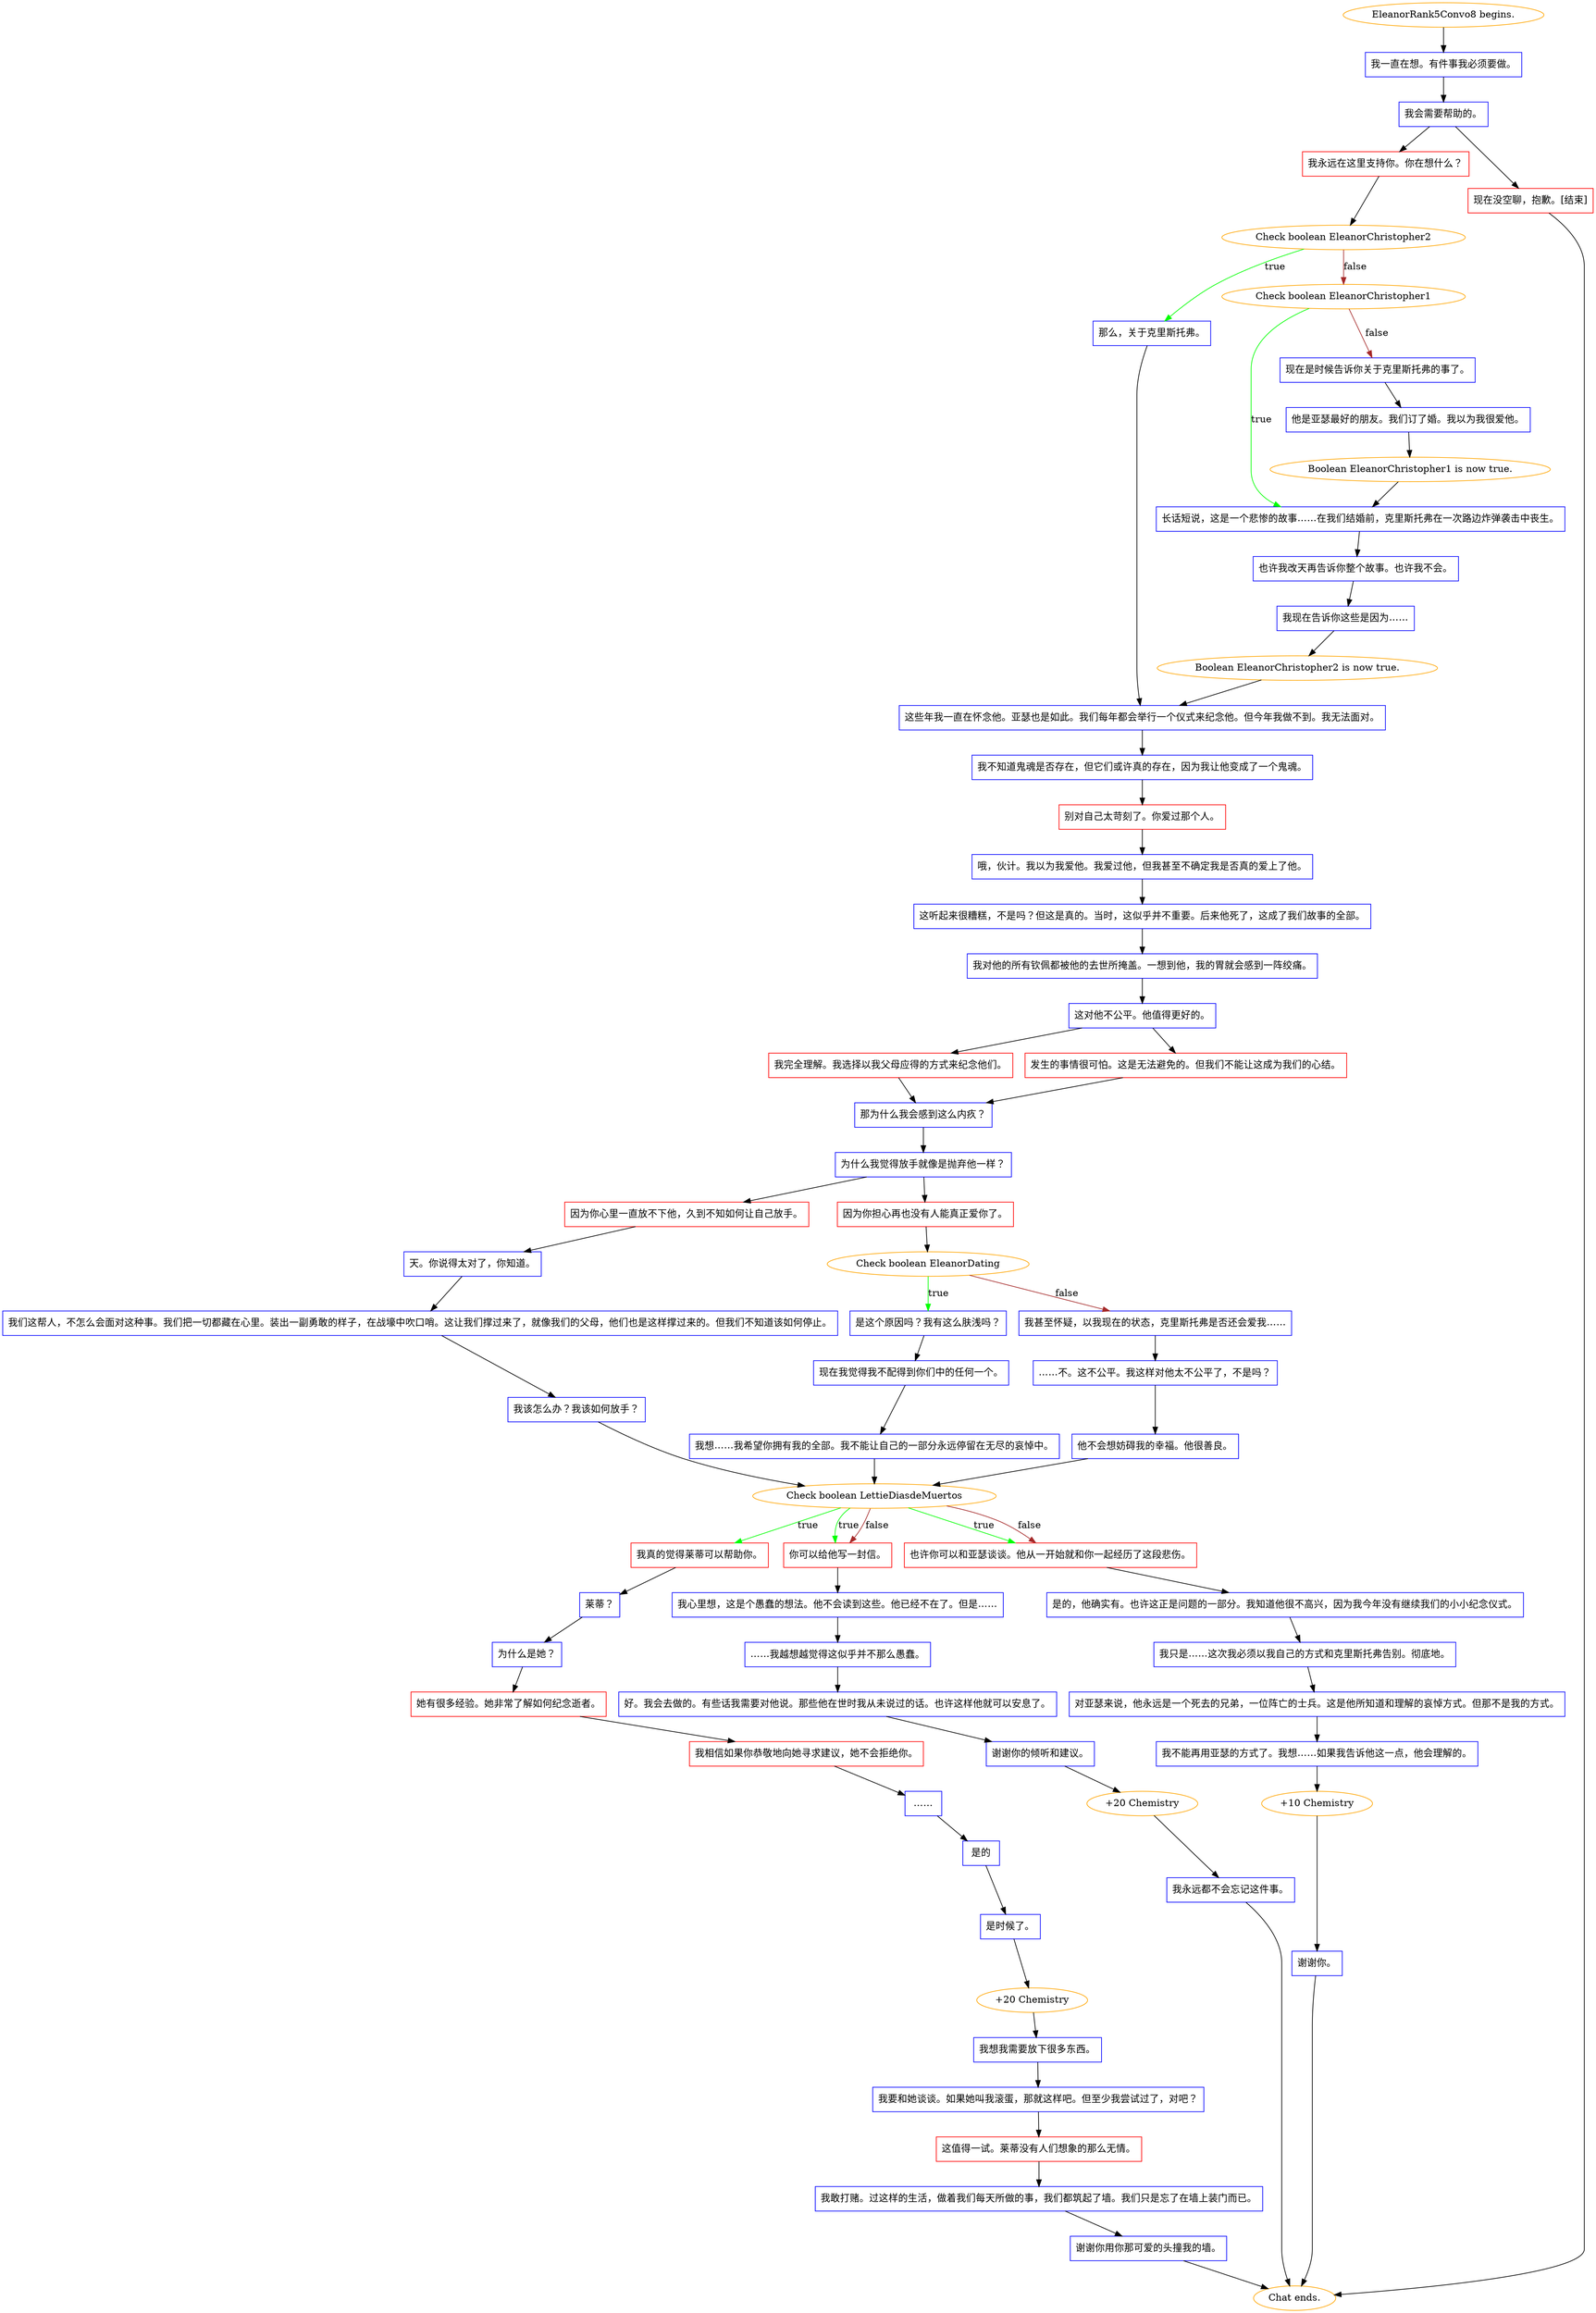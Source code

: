 digraph {
	"EleanorRank5Convo8 begins." [color=orange];
		"EleanorRank5Convo8 begins." -> j3912694576;
	j3912694576 [label="我一直在想。有件事我必须要做。",shape=box,color=blue];
		j3912694576 -> j2857935531;
	j2857935531 [label="我会需要帮助的。",shape=box,color=blue];
		j2857935531 -> j1544398301;
		j2857935531 -> j1798860137;
	j1544398301 [label="我永远在这里支持你。你在想什么？",shape=box,color=red];
		j1544398301 -> j2445443260;
	j1798860137 [label="现在没空聊，抱歉。[结束]",shape=box,color=red];
		j1798860137 -> "Chat ends.";
	j2445443260 [label="Check boolean EleanorChristopher2",color=orange];
		j2445443260 -> j782652328 [label=true,color=green];
		j2445443260 -> j167143005 [label=false,color=brown];
	"Chat ends." [color=orange];
	j782652328 [label="那么，关于克里斯托弗。",shape=box,color=blue];
		j782652328 -> j1007136549;
	j167143005 [label="Check boolean EleanorChristopher1",color=orange];
		j167143005 -> j1129542862 [label=true,color=green];
		j167143005 -> j1753903061 [label=false,color=brown];
	j1007136549 [label="这些年我一直在怀念他。亚瑟也是如此。我们每年都会举行一个仪式来纪念他。但今年我做不到。我无法面对。",shape=box,color=blue];
		j1007136549 -> j1627459737;
	j1129542862 [label="长话短说，这是一个悲惨的故事……在我们结婚前，克里斯托弗在一次路边炸弹袭击中丧生。",shape=box,color=blue];
		j1129542862 -> j3373556109;
	j1753903061 [label="现在是时候告诉你关于克里斯托弗的事了。",shape=box,color=blue];
		j1753903061 -> j2812429106;
	j1627459737 [label="我不知道鬼魂是否存在，但它们或许真的存在，因为我让他变成了一个鬼魂。",shape=box,color=blue];
		j1627459737 -> j3392025564;
	j3373556109 [label="也许我改天再告诉你整个故事。也许我不会。",shape=box,color=blue];
		j3373556109 -> j603005882;
	j2812429106 [label="他是亚瑟最好的朋友。我们订了婚。我以为我很爱他。",shape=box,color=blue];
		j2812429106 -> j1487699520;
	j3392025564 [label="别对自己太苛刻了。你爱过那个人。",shape=box,color=red];
		j3392025564 -> j3548000559;
	j603005882 [label="我现在告诉你这些是因为……",shape=box,color=blue];
		j603005882 -> j1375516255;
	j1487699520 [label="Boolean EleanorChristopher1 is now true.",color=orange];
		j1487699520 -> j1129542862;
	j3548000559 [label="哦，伙计。我以为我爱他。我爱过他，但我甚至不确定我是否真的爱上了他。",shape=box,color=blue];
		j3548000559 -> j4200903703;
	j1375516255 [label="Boolean EleanorChristopher2 is now true.",color=orange];
		j1375516255 -> j1007136549;
	j4200903703 [label="这听起来很糟糕，不是吗？但这是真的。当时，这似乎并不重要。后来他死了，这成了我们故事的全部。",shape=box,color=blue];
		j4200903703 -> j3378655193;
	j3378655193 [label="我对他的所有钦佩都被他的去世所掩盖。一想到他，我的胃就会感到一阵绞痛。",shape=box,color=blue];
		j3378655193 -> j978695366;
	j978695366 [label="这对他不公平。他值得更好的。",shape=box,color=blue];
		j978695366 -> j2560841113;
		j978695366 -> j184423688;
	j2560841113 [label="我完全理解。我选择以我父母应得的方式来纪念他们。",shape=box,color=red];
		j2560841113 -> j4008209548;
	j184423688 [label="发生的事情很可怕。这是无法避免的。但我们不能让这成为我们的心结。",shape=box,color=red];
		j184423688 -> j4008209548;
	j4008209548 [label="那为什么我会感到这么内疚？",shape=box,color=blue];
		j4008209548 -> j615702820;
	j615702820 [label="为什么我觉得放手就像是抛弃他一样？",shape=box,color=blue];
		j615702820 -> j2586092841;
		j615702820 -> j3977582387;
	j2586092841 [label="因为你心里一直放不下他，久到不知如何让自己放手。",shape=box,color=red];
		j2586092841 -> j4109582417;
	j3977582387 [label="因为你担心再也没有人能真正爱你了。",shape=box,color=red];
		j3977582387 -> j2999255483;
	j4109582417 [label="天。你说得太对了，你知道。",shape=box,color=blue];
		j4109582417 -> j1080208178;
	j2999255483 [label="Check boolean EleanorDating",color=orange];
		j2999255483 -> j257227986 [label=true,color=green];
		j2999255483 -> j349296318 [label=false,color=brown];
	j1080208178 [label="我们这帮人，不怎么会面对这种事。我们把一切都藏在心里。装出一副勇敢的样子，在战壕中吹口哨。这让我们撑过来了，就像我们的父母，他们也是这样撑过来的。但我们不知道该如何停止。",shape=box,color=blue];
		j1080208178 -> j2938604363;
	j257227986 [label="是这个原因吗？我有这么肤浅吗？",shape=box,color=blue];
		j257227986 -> j2431545254;
	j349296318 [label="我甚至怀疑，以我现在的状态，克里斯托弗是否还会爱我……",shape=box,color=blue];
		j349296318 -> j2666629796;
	j2938604363 [label="我该怎么办？我该如何放手？",shape=box,color=blue];
		j2938604363 -> j3258575278;
	j2431545254 [label="现在我觉得我不配得到你们中的任何一个。",shape=box,color=blue];
		j2431545254 -> j4285406155;
	j2666629796 [label="……不。这不公平。我这样对他太不公平了，不是吗？",shape=box,color=blue];
		j2666629796 -> j929743897;
	j3258575278 [label="Check boolean LettieDiasdeMuertos",color=orange];
		j3258575278 -> j2167974795 [label=true,color=green];
		j3258575278 -> j2136746845 [label=true,color=green];
		j3258575278 -> j2347107294 [label=true,color=green];
		j3258575278 -> j2136746845 [label=false,color=brown];
		j3258575278 -> j2347107294 [label=false,color=brown];
	j4285406155 [label="我想……我希望你拥有我的全部。我不能让自己的一部分永远停留在无尽的哀悼中。",shape=box,color=blue];
		j4285406155 -> j3258575278;
	j929743897 [label="他不会想妨碍我的幸福。他很善良。",shape=box,color=blue];
		j929743897 -> j3258575278;
	j2167974795 [label="我真的觉得莱蒂可以帮助你。",shape=box,color=red];
		j2167974795 -> j2843820334;
	j2136746845 [label="你可以给他写一封信。",shape=box,color=red];
		j2136746845 -> j880027552;
	j2347107294 [label="也许你可以和亚瑟谈谈。他从一开始就和你一起经历了这段悲伤。",shape=box,color=red];
		j2347107294 -> j1503555338;
	j2843820334 [label="莱蒂？",shape=box,color=blue];
		j2843820334 -> j364782191;
	j880027552 [label="我心里想，这是个愚蠢的想法。他不会读到这些。他已经不在了。但是……",shape=box,color=blue];
		j880027552 -> j836203063;
	j1503555338 [label="是的，他确实有。也许这正是问题的一部分。我知道他很不高兴，因为我今年没有继续我们的小小纪念仪式。",shape=box,color=blue];
		j1503555338 -> j1913330522;
	j364782191 [label="为什么是她？",shape=box,color=blue];
		j364782191 -> j2077887865;
	j836203063 [label="……我越想越觉得这似乎并不那么愚蠢。",shape=box,color=blue];
		j836203063 -> j2454732582;
	j1913330522 [label="我只是……这次我必须以我自己的方式和克里斯托弗告别。彻底地。",shape=box,color=blue];
		j1913330522 -> j2840346860;
	j2077887865 [label="她有很多经验。她非常了解如何纪念逝者。",shape=box,color=red];
		j2077887865 -> j3988046208;
	j2454732582 [label="好。我会去做的。有些话我需要对他说。那些他在世时我从未说过的话。也许这样他就可以安息了。",shape=box,color=blue];
		j2454732582 -> j2193085884;
	j2840346860 [label="对亚瑟来说，他永远是一个死去的兄弟，一位阵亡的士兵。这是他所知道和理解的哀悼方式。但那不是我的方式。",shape=box,color=blue];
		j2840346860 -> j380323413;
	j3988046208 [label="我相信如果你恭敬地向她寻求建议，她不会拒绝你。",shape=box,color=red];
		j3988046208 -> j3006812930;
	j2193085884 [label="谢谢你的倾听和建议。",shape=box,color=blue];
		j2193085884 -> j1332566143;
	j380323413 [label="我不能再用亚瑟的方式了。我想……如果我告诉他这一点，他会理解的。",shape=box,color=blue];
		j380323413 -> j2125394932;
	j3006812930 [label="……",shape=box,color=blue];
		j3006812930 -> j1180373310;
	j1332566143 [label="+20 Chemistry",color=orange];
		j1332566143 -> j1549462676;
	j2125394932 [label="+10 Chemistry",color=orange];
		j2125394932 -> j4217304138;
	j1180373310 [label="是的",shape=box,color=blue];
		j1180373310 -> j1581466125;
	j1549462676 [label="我永远都不会忘记这件事。",shape=box,color=blue];
		j1549462676 -> "Chat ends.";
	j4217304138 [label="谢谢你。",shape=box,color=blue];
		j4217304138 -> "Chat ends.";
	j1581466125 [label="是时候了。",shape=box,color=blue];
		j1581466125 -> j2473625990;
	j2473625990 [label="+20 Chemistry",color=orange];
		j2473625990 -> j3518562188;
	j3518562188 [label="我想我需要放下很多东西。",shape=box,color=blue];
		j3518562188 -> j227239909;
	j227239909 [label="我要和她谈谈。如果她叫我滚蛋，那就这样吧。但至少我尝试过了，对吧？",shape=box,color=blue];
		j227239909 -> j1946571126;
	j1946571126 [label="这值得一试。莱蒂没有人们想象的那么无情。",shape=box,color=red];
		j1946571126 -> j1264150725;
	j1264150725 [label="我敢打赌。过这样的生活，做着我们每天所做的事，我们都筑起了墙。我们只是忘了在墙上装门而已。",shape=box,color=blue];
		j1264150725 -> j819624934;
	j819624934 [label="谢谢你用你那可爱的头撞我的墙。",shape=box,color=blue];
		j819624934 -> "Chat ends.";
}